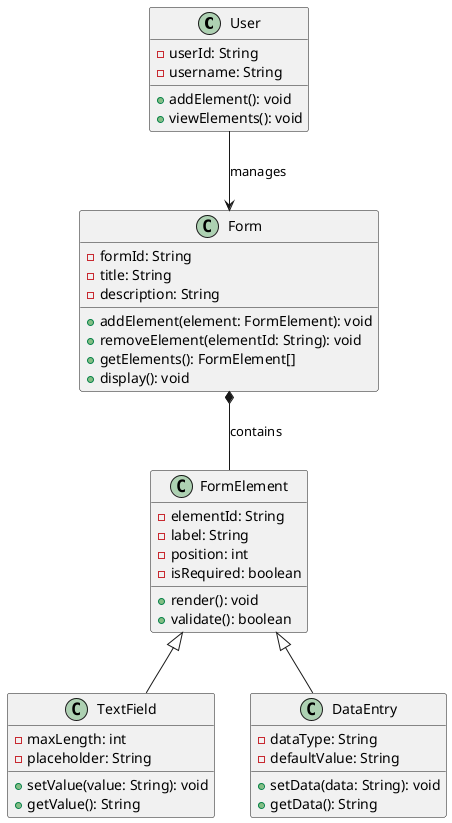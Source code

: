 @startuml
class User {
    - userId: String
    - username: String
    + addElement(): void
    + viewElements(): void
}

class Form {
    - formId: String
    - title: String
    - description: String
    + addElement(element: FormElement): void
    + removeElement(elementId: String): void
    + getElements(): FormElement[]
    + display(): void
}

class FormElement {
    - elementId: String
    - label: String
    - position: int
    - isRequired: boolean
    + render(): void
    + validate(): boolean
}

class TextField {
    - maxLength: int
    - placeholder: String
    + setValue(value: String): void
    + getValue(): String
}

class DataEntry {
    - dataType: String
    - defaultValue: String
    + setData(data: String): void
    + getData(): String
}

User --> Form : manages
Form *-- FormElement : contains
FormElement <|-- TextField
FormElement <|-- DataEntry
@enduml